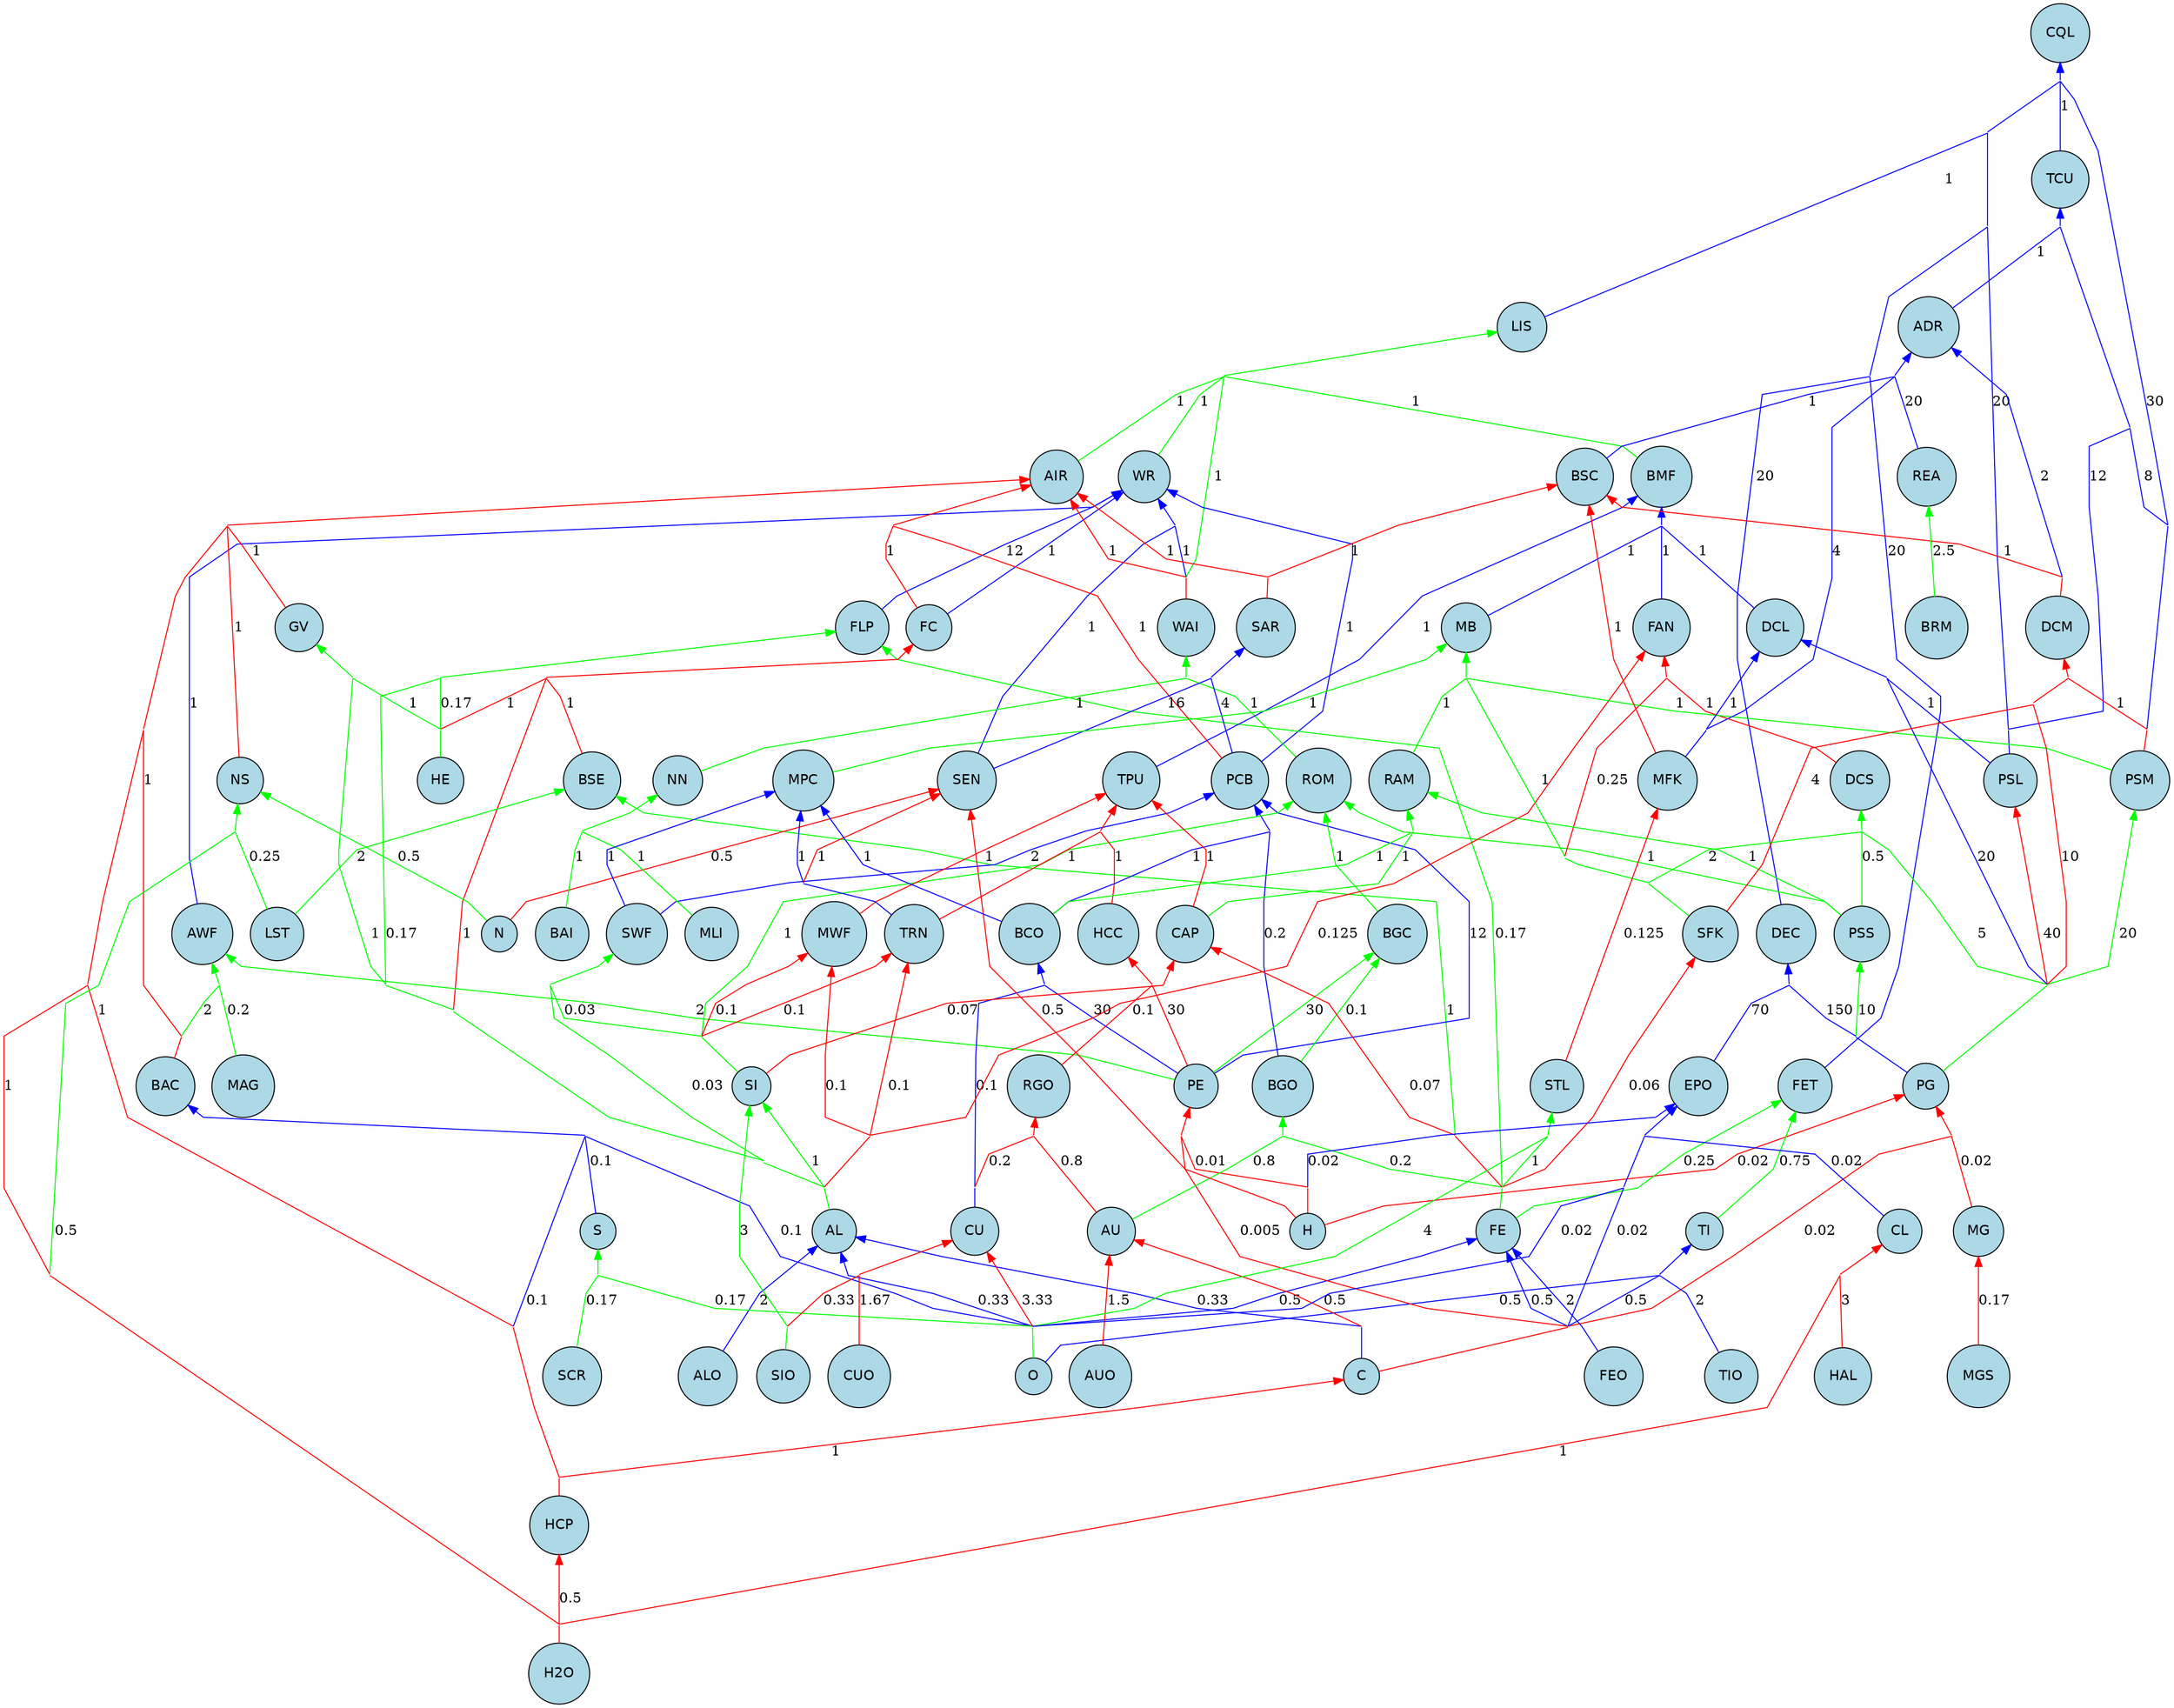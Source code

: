 graph ctree_graph {
bgcolor=white;
concentrate=True;
splines=polyline;
CQL [fillcolor=lightblue, fontname=helvetica, shape=circle, style=filled];
CQL -- PSL
  [color=blue, dir=back, label=20
, minlen=2];
PSL
 [fillcolor=lightblue, fontname=helvetica, shape=circle, style=filled];
PSL
 -- PG
  [color=red, dir=back, label=40
, minlen=2];
PG
 [fillcolor=lightblue, fontname=helvetica, shape=circle, style=filled];
PG
 -- H
  [color=red, dir=back, label="0.02\n", minlen=2];
H
 [fillcolor=lightblue, fontname=helvetica, shape=circle, style=filled];
PG
 -- C
  [color=red, dir=back, label="0.02\n", minlen=2];
C
 [fillcolor=lightblue, fontname=helvetica, shape=circle, style=filled];
C
 -- HCP
  [color=red, dir=back, label=1
, minlen=2];
HCP
 [fillcolor=lightblue, fontname=helvetica, shape=circle, style=filled];
HCP
 -- H2O
  [color=red, dir=back, label="0.5\n", minlen=2];
H2O
 [fillcolor=lightblue, fontname=helvetica, shape=circle, style=filled];
PG
 -- MG
  [color=red, dir=back, label="0.02\n", minlen=2];
MG
 [fillcolor=lightblue, fontname=helvetica, shape=circle, style=filled];
MG
 -- MGS
  [color=red, dir=back, label="0.17\n", minlen=2];
MGS
 [fillcolor=lightblue, fontname=helvetica, shape=circle, style=filled];
CQL -- PSM
  [color=blue, dir=back, label=30
, minlen=2];
PSM
 [fillcolor=lightblue, fontname=helvetica, shape=circle, style=filled];
PSM
 -- PG
  [color=green, dir=back, label=20
, minlen=2];
PG
 [fillcolor=lightblue, fontname=helvetica, shape=circle, style=filled];
H
 [fillcolor=lightblue, fontname=helvetica, shape=circle, style=filled];
C
 [fillcolor=lightblue, fontname=helvetica, shape=circle, style=filled];
HCP
 [fillcolor=lightblue, fontname=helvetica, shape=circle, style=filled];
H2O
 [fillcolor=lightblue, fontname=helvetica, shape=circle, style=filled];
MG
 [fillcolor=lightblue, fontname=helvetica, shape=circle, style=filled];
MGS
 [fillcolor=lightblue, fontname=helvetica, shape=circle, style=filled];
CQL -- FET
  [color=blue, dir=back, label=20
, minlen=2];
FET
 [fillcolor=lightblue, fontname=helvetica, shape=circle, style=filled];
FET
 -- FE
  [color=green, dir=back, label="0.25\n", minlen=2];
FE
 [fillcolor=lightblue, fontname=helvetica, shape=circle, style=filled];
FE
 -- FEO
  [color=blue, dir=back, label=2
, minlen=2];
FEO
 [fillcolor=lightblue, fontname=helvetica, shape=circle, style=filled];
FE
 -- C
  [color=blue, dir=back, label="0.5\n", minlen=2];
C
 [fillcolor=lightblue, fontname=helvetica, shape=circle, style=filled];
HCP
 [fillcolor=lightblue, fontname=helvetica, shape=circle, style=filled];
H2O
 [fillcolor=lightblue, fontname=helvetica, shape=circle, style=filled];
FE
 -- O
  [color=blue, dir=back, label="0.5\n", minlen=2];
O
 [fillcolor=lightblue, fontname=helvetica, shape=circle, style=filled];
FET
 -- TI
  [color=green, dir=back, label="0.75\n", minlen=2];
TI
 [fillcolor=lightblue, fontname=helvetica, shape=circle, style=filled];
TI
 -- TIO
  [color=blue, dir=back, label=2
, minlen=2];
TIO
 [fillcolor=lightblue, fontname=helvetica, shape=circle, style=filled];
TI
 -- C
  [color=blue, dir=back, label="0.5\n", minlen=2];
C
 [fillcolor=lightblue, fontname=helvetica, shape=circle, style=filled];
HCP
 [fillcolor=lightblue, fontname=helvetica, shape=circle, style=filled];
H2O
 [fillcolor=lightblue, fontname=helvetica, shape=circle, style=filled];
TI
 -- O
  [color=blue, dir=back, label="0.5\n", minlen=2];
O
 [fillcolor=lightblue, fontname=helvetica, shape=circle, style=filled];
CQL -- LIS
  [color=blue, dir=back, label=1
, minlen=2];
LIS
 [fillcolor=lightblue, fontname=helvetica, shape=circle, style=filled];
LIS
 -- WR
  [color=green, dir=back, label=1
, minlen=2];
WR
 [fillcolor=lightblue, fontname=helvetica, shape=circle, style=filled];
WR
 -- FLP
  [color=blue, dir=back, label=12
, minlen=2];
FLP
 [fillcolor=lightblue, fontname=helvetica, shape=circle, style=filled];
FLP
 -- FE
  [color=green, dir=back, label="0.17\n", minlen=2];
FE
 [fillcolor=lightblue, fontname=helvetica, shape=circle, style=filled];
FEO
 [fillcolor=lightblue, fontname=helvetica, shape=circle, style=filled];
C
 [fillcolor=lightblue, fontname=helvetica, shape=circle, style=filled];
HCP
 [fillcolor=lightblue, fontname=helvetica, shape=circle, style=filled];
H2O
 [fillcolor=lightblue, fontname=helvetica, shape=circle, style=filled];
O
 [fillcolor=lightblue, fontname=helvetica, shape=circle, style=filled];
FLP
 -- AL
  [color=green, dir=back, label="0.17\n", minlen=2];
AL
 [fillcolor=lightblue, fontname=helvetica, shape=circle, style=filled];
AL
 -- ALO
  [color=blue, dir=back, label=2
, minlen=2];
ALO
 [fillcolor=lightblue, fontname=helvetica, shape=circle, style=filled];
AL
 -- C
  [color=blue, dir=back, label="0.33\n", minlen=2];
C
 [fillcolor=lightblue, fontname=helvetica, shape=circle, style=filled];
HCP
 [fillcolor=lightblue, fontname=helvetica, shape=circle, style=filled];
H2O
 [fillcolor=lightblue, fontname=helvetica, shape=circle, style=filled];
AL
 -- O
  [color=blue, dir=back, label="0.33\n", minlen=2];
O
 [fillcolor=lightblue, fontname=helvetica, shape=circle, style=filled];
FLP
 -- HE
  [color=green, dir=back, label="0.17\n", minlen=2];
HE
 [fillcolor=lightblue, fontname=helvetica, shape=circle, style=filled];
WR
 -- FC
  [color=blue, dir=back, label=1
, minlen=2];
FC
 [fillcolor=lightblue, fontname=helvetica, shape=circle, style=filled];
FC
 -- AL
  [color=red, dir=back, label=1
, minlen=2];
AL
 [fillcolor=lightblue, fontname=helvetica, shape=circle, style=filled];
ALO
 [fillcolor=lightblue, fontname=helvetica, shape=circle, style=filled];
C
 [fillcolor=lightblue, fontname=helvetica, shape=circle, style=filled];
HCP
 [fillcolor=lightblue, fontname=helvetica, shape=circle, style=filled];
H2O
 [fillcolor=lightblue, fontname=helvetica, shape=circle, style=filled];
O
 [fillcolor=lightblue, fontname=helvetica, shape=circle, style=filled];
FC
 -- BSE
  [color=red, dir=back, label=1
, minlen=2];
BSE
 [fillcolor=lightblue, fontname=helvetica, shape=circle, style=filled];
BSE
 -- FE
  [color=green, dir=back, label=1
, minlen=2];
FE
 [fillcolor=lightblue, fontname=helvetica, shape=circle, style=filled];
FEO
 [fillcolor=lightblue, fontname=helvetica, shape=circle, style=filled];
C
 [fillcolor=lightblue, fontname=helvetica, shape=circle, style=filled];
HCP
 [fillcolor=lightblue, fontname=helvetica, shape=circle, style=filled];
H2O
 [fillcolor=lightblue, fontname=helvetica, shape=circle, style=filled];
O
 [fillcolor=lightblue, fontname=helvetica, shape=circle, style=filled];
BSE
 -- LST
  [color=green, dir=back, label=2
, minlen=2];
LST
 [fillcolor=lightblue, fontname=helvetica, shape=circle, style=filled];
FC
 -- HE
  [color=red, dir=back, label=1
, minlen=2];
HE
 [fillcolor=lightblue, fontname=helvetica, shape=circle, style=filled];
WR
 -- AWF
  [color=blue, dir=back, label=1
, minlen=2];
AWF
 [fillcolor=lightblue, fontname=helvetica, shape=circle, style=filled];
AWF
 -- MAG
  [color=green, dir=back, label="0.2\n", minlen=2];
MAG
 [fillcolor=lightblue, fontname=helvetica, shape=circle, style=filled];
AWF
 -- BAC
  [color=green, dir=back, label=2
, minlen=2];
BAC
 [fillcolor=lightblue, fontname=helvetica, shape=circle, style=filled];
BAC
 -- HCP
  [color=blue, dir=back, label="0.1\n", minlen=2];
HCP
 [fillcolor=lightblue, fontname=helvetica, shape=circle, style=filled];
H2O
 [fillcolor=lightblue, fontname=helvetica, shape=circle, style=filled];
BAC
 -- O
  [color=blue, dir=back, label="0.1\n", minlen=2];
O
 [fillcolor=lightblue, fontname=helvetica, shape=circle, style=filled];
BAC
 -- S
  [color=blue, dir=back, label="0.1\n", minlen=2];
S
 [fillcolor=lightblue, fontname=helvetica, shape=circle, style=filled];
S
 -- SCR
  [color=green, dir=back, label="0.17\n", minlen=2];
SCR
 [fillcolor=lightblue, fontname=helvetica, shape=circle, style=filled];
S
 -- O
  [color=green, dir=back, label="0.17\n", minlen=2];
O
 [fillcolor=lightblue, fontname=helvetica, shape=circle, style=filled];
AWF
 -- PE
  [color=green, dir=back, label=2
, minlen=2];
PE
 [fillcolor=lightblue, fontname=helvetica, shape=circle, style=filled];
PE
 -- C
  [color=red, dir=back, label="0.005\n", minlen=2];
C
 [fillcolor=lightblue, fontname=helvetica, shape=circle, style=filled];
HCP
 [fillcolor=lightblue, fontname=helvetica, shape=circle, style=filled];
H2O
 [fillcolor=lightblue, fontname=helvetica, shape=circle, style=filled];
PE
 -- H
  [color=red, dir=back, label="0.01\n", minlen=2];
H
 [fillcolor=lightblue, fontname=helvetica, shape=circle, style=filled];
WR
 -- PCB
  [color=blue, dir=back, label=1
, minlen=2];
PCB
 [fillcolor=lightblue, fontname=helvetica, shape=circle, style=filled];
PCB
 -- SWF
  [color=blue, dir=back, label=2
, minlen=2];
SWF
 [fillcolor=lightblue, fontname=helvetica, shape=circle, style=filled];
SWF
 -- SI
  [color=green, dir=back, label="0.03\n", minlen=2];
SI
 [fillcolor=lightblue, fontname=helvetica, shape=circle, style=filled];
SI
 -- SIO
  [color=green, dir=back, label=3
, minlen=2];
SIO
 [fillcolor=lightblue, fontname=helvetica, shape=circle, style=filled];
SI
 -- AL
  [color=green, dir=back, label=1
, minlen=2];
AL
 [fillcolor=lightblue, fontname=helvetica, shape=circle, style=filled];
ALO
 [fillcolor=lightblue, fontname=helvetica, shape=circle, style=filled];
C
 [fillcolor=lightblue, fontname=helvetica, shape=circle, style=filled];
HCP
 [fillcolor=lightblue, fontname=helvetica, shape=circle, style=filled];
H2O
 [fillcolor=lightblue, fontname=helvetica, shape=circle, style=filled];
O
 [fillcolor=lightblue, fontname=helvetica, shape=circle, style=filled];
SWF
 -- AL
  [color=green, dir=back, label="0.03\n", minlen=2];
AL
 [fillcolor=lightblue, fontname=helvetica, shape=circle, style=filled];
ALO
 [fillcolor=lightblue, fontname=helvetica, shape=circle, style=filled];
C
 [fillcolor=lightblue, fontname=helvetica, shape=circle, style=filled];
HCP
 [fillcolor=lightblue, fontname=helvetica, shape=circle, style=filled];
H2O
 [fillcolor=lightblue, fontname=helvetica, shape=circle, style=filled];
O
 [fillcolor=lightblue, fontname=helvetica, shape=circle, style=filled];
PCB
 -- BCO
  [color=blue, dir=back, label=1
, minlen=2];
BCO
 [fillcolor=lightblue, fontname=helvetica, shape=circle, style=filled];
BCO
 -- CU
  [color=blue, dir=back, label="0.1\n", minlen=2];
CU
 [fillcolor=lightblue, fontname=helvetica, shape=circle, style=filled];
CU
 -- CUO
  [color=red, dir=back, label="1.67\n", minlen=2];
CUO
 [fillcolor=lightblue, fontname=helvetica, shape=circle, style=filled];
CU
 -- O
  [color=red, dir=back, label="3.33\n", minlen=2];
O
 [fillcolor=lightblue, fontname=helvetica, shape=circle, style=filled];
CU
 -- SIO
  [color=red, dir=back, label="0.33\n", minlen=2];
SIO
 [fillcolor=lightblue, fontname=helvetica, shape=circle, style=filled];
BCO
 -- PE
  [color=blue, dir=back, label=30
, minlen=2];
PE
 [fillcolor=lightblue, fontname=helvetica, shape=circle, style=filled];
C
 [fillcolor=lightblue, fontname=helvetica, shape=circle, style=filled];
HCP
 [fillcolor=lightblue, fontname=helvetica, shape=circle, style=filled];
H2O
 [fillcolor=lightblue, fontname=helvetica, shape=circle, style=filled];
H
 [fillcolor=lightblue, fontname=helvetica, shape=circle, style=filled];
PCB
 -- PE
  [color=blue, dir=back, label=12
, minlen=2];
PE
 [fillcolor=lightblue, fontname=helvetica, shape=circle, style=filled];
C
 [fillcolor=lightblue, fontname=helvetica, shape=circle, style=filled];
HCP
 [fillcolor=lightblue, fontname=helvetica, shape=circle, style=filled];
H2O
 [fillcolor=lightblue, fontname=helvetica, shape=circle, style=filled];
H
 [fillcolor=lightblue, fontname=helvetica, shape=circle, style=filled];
PCB
 -- BGO
  [color=blue, dir=back, label="0.2\n", minlen=2];
BGO
 [fillcolor=lightblue, fontname=helvetica, shape=circle, style=filled];
BGO
 -- AU
  [color=green, dir=back, label="0.8\n", minlen=2];
AU
 [fillcolor=lightblue, fontname=helvetica, shape=circle, style=filled];
AU
 -- C
  [color=red, dir=back, label="0.5\n", minlen=2];
C
 [fillcolor=lightblue, fontname=helvetica, shape=circle, style=filled];
HCP
 [fillcolor=lightblue, fontname=helvetica, shape=circle, style=filled];
H2O
 [fillcolor=lightblue, fontname=helvetica, shape=circle, style=filled];
AU
 -- AUO
  [color=red, dir=back, label="1.5\n", minlen=2];
AUO
 [fillcolor=lightblue, fontname=helvetica, shape=circle, style=filled];
BGO
 -- FE
  [color=green, dir=back, label="0.2\n", minlen=2];
FE
 [fillcolor=lightblue, fontname=helvetica, shape=circle, style=filled];
FEO
 [fillcolor=lightblue, fontname=helvetica, shape=circle, style=filled];
C
 [fillcolor=lightblue, fontname=helvetica, shape=circle, style=filled];
HCP
 [fillcolor=lightblue, fontname=helvetica, shape=circle, style=filled];
H2O
 [fillcolor=lightblue, fontname=helvetica, shape=circle, style=filled];
O
 [fillcolor=lightblue, fontname=helvetica, shape=circle, style=filled];
WR
 -- SEN
  [color=blue, dir=back, label=1
, minlen=2];
SEN
 [fillcolor=lightblue, fontname=helvetica, shape=circle, style=filled];
SEN
 -- TRN
  [color=red, dir=back, label=1
, minlen=2];
TRN
 [fillcolor=lightblue, fontname=helvetica, shape=circle, style=filled];
TRN
 -- AL
  [color=red, dir=back, label="0.1\n", minlen=2];
AL
 [fillcolor=lightblue, fontname=helvetica, shape=circle, style=filled];
ALO
 [fillcolor=lightblue, fontname=helvetica, shape=circle, style=filled];
C
 [fillcolor=lightblue, fontname=helvetica, shape=circle, style=filled];
HCP
 [fillcolor=lightblue, fontname=helvetica, shape=circle, style=filled];
H2O
 [fillcolor=lightblue, fontname=helvetica, shape=circle, style=filled];
O
 [fillcolor=lightblue, fontname=helvetica, shape=circle, style=filled];
TRN
 -- SI
  [color=red, dir=back, label="0.1\n", minlen=2];
SI
 [fillcolor=lightblue, fontname=helvetica, shape=circle, style=filled];
SIO
 [fillcolor=lightblue, fontname=helvetica, shape=circle, style=filled];
AL
 [fillcolor=lightblue, fontname=helvetica, shape=circle, style=filled];
ALO
 [fillcolor=lightblue, fontname=helvetica, shape=circle, style=filled];
C
 [fillcolor=lightblue, fontname=helvetica, shape=circle, style=filled];
HCP
 [fillcolor=lightblue, fontname=helvetica, shape=circle, style=filled];
H2O
 [fillcolor=lightblue, fontname=helvetica, shape=circle, style=filled];
O
 [fillcolor=lightblue, fontname=helvetica, shape=circle, style=filled];
SEN
 -- H
  [color=red, dir=back, label="0.5\n", minlen=2];
H
 [fillcolor=lightblue, fontname=helvetica, shape=circle, style=filled];
SEN
 -- N
  [color=red, dir=back, label="0.5\n", minlen=2];
N
 [fillcolor=lightblue, fontname=helvetica, shape=circle, style=filled];
WR
 -- WAI
  [color=blue, dir=back, label=1
, minlen=2];
WAI
 [fillcolor=lightblue, fontname=helvetica, shape=circle, style=filled];
WAI
 -- NN
  [color=green, dir=back, label=1
, minlen=2];
NN
 [fillcolor=lightblue, fontname=helvetica, shape=circle, style=filled];
NN
 -- BAI
  [color=green, dir=back, label=1
, minlen=2];
BAI
 [fillcolor=lightblue, fontname=helvetica, shape=circle, style=filled];
NN
 -- MLI
  [color=green, dir=back, label=1
, minlen=2];
MLI
 [fillcolor=lightblue, fontname=helvetica, shape=circle, style=filled];
WAI
 -- ROM
  [color=green, dir=back, label=1
, minlen=2];
ROM
 [fillcolor=lightblue, fontname=helvetica, shape=circle, style=filled];
ROM
 -- PSS
  [color=green, dir=back, label=1
, minlen=2];
PSS
 [fillcolor=lightblue, fontname=helvetica, shape=circle, style=filled];
PSS
 -- PG
  [color=green, dir=back, label=10
, minlen=2];
PG
 [fillcolor=lightblue, fontname=helvetica, shape=circle, style=filled];
H
 [fillcolor=lightblue, fontname=helvetica, shape=circle, style=filled];
C
 [fillcolor=lightblue, fontname=helvetica, shape=circle, style=filled];
HCP
 [fillcolor=lightblue, fontname=helvetica, shape=circle, style=filled];
H2O
 [fillcolor=lightblue, fontname=helvetica, shape=circle, style=filled];
MG
 [fillcolor=lightblue, fontname=helvetica, shape=circle, style=filled];
MGS
 [fillcolor=lightblue, fontname=helvetica, shape=circle, style=filled];
ROM
 -- BGC
  [color=green, dir=back, label=1
, minlen=2];
BGC
 [fillcolor=lightblue, fontname=helvetica, shape=circle, style=filled];
BGC
 -- BGO
  [color=green, dir=back, label="0.1\n", minlen=2];
BGO
 [fillcolor=lightblue, fontname=helvetica, shape=circle, style=filled];
AU
 [fillcolor=lightblue, fontname=helvetica, shape=circle, style=filled];
C
 [fillcolor=lightblue, fontname=helvetica, shape=circle, style=filled];
HCP
 [fillcolor=lightblue, fontname=helvetica, shape=circle, style=filled];
H2O
 [fillcolor=lightblue, fontname=helvetica, shape=circle, style=filled];
AUO
 [fillcolor=lightblue, fontname=helvetica, shape=circle, style=filled];
FE
 [fillcolor=lightblue, fontname=helvetica, shape=circle, style=filled];
FEO
 [fillcolor=lightblue, fontname=helvetica, shape=circle, style=filled];
C
 [fillcolor=lightblue, fontname=helvetica, shape=circle, style=filled];
HCP
 [fillcolor=lightblue, fontname=helvetica, shape=circle, style=filled];
H2O
 [fillcolor=lightblue, fontname=helvetica, shape=circle, style=filled];
O
 [fillcolor=lightblue, fontname=helvetica, shape=circle, style=filled];
BGC
 -- PE
  [color=green, dir=back, label=30
, minlen=2];
PE
 [fillcolor=lightblue, fontname=helvetica, shape=circle, style=filled];
C
 [fillcolor=lightblue, fontname=helvetica, shape=circle, style=filled];
HCP
 [fillcolor=lightblue, fontname=helvetica, shape=circle, style=filled];
H2O
 [fillcolor=lightblue, fontname=helvetica, shape=circle, style=filled];
H
 [fillcolor=lightblue, fontname=helvetica, shape=circle, style=filled];
ROM
 -- SI
  [color=green, dir=back, label=1
, minlen=2];
SI
 [fillcolor=lightblue, fontname=helvetica, shape=circle, style=filled];
SIO
 [fillcolor=lightblue, fontname=helvetica, shape=circle, style=filled];
AL
 [fillcolor=lightblue, fontname=helvetica, shape=circle, style=filled];
ALO
 [fillcolor=lightblue, fontname=helvetica, shape=circle, style=filled];
C
 [fillcolor=lightblue, fontname=helvetica, shape=circle, style=filled];
HCP
 [fillcolor=lightblue, fontname=helvetica, shape=circle, style=filled];
H2O
 [fillcolor=lightblue, fontname=helvetica, shape=circle, style=filled];
O
 [fillcolor=lightblue, fontname=helvetica, shape=circle, style=filled];
LIS
 -- AIR
  [color=green, dir=back, label=1
, minlen=2];
AIR
 [fillcolor=lightblue, fontname=helvetica, shape=circle, style=filled];
AIR
 -- HCP
  [color=red, dir=back, label=1
, minlen=2];
HCP
 [fillcolor=lightblue, fontname=helvetica, shape=circle, style=filled];
H2O
 [fillcolor=lightblue, fontname=helvetica, shape=circle, style=filled];
AIR
 -- NS
  [color=red, dir=back, label=1
, minlen=2];
NS
 [fillcolor=lightblue, fontname=helvetica, shape=circle, style=filled];
NS
 -- H2O
  [color=green, dir=back, label="0.5\n", minlen=2];
H2O
 [fillcolor=lightblue, fontname=helvetica, shape=circle, style=filled];
NS
 -- N
  [color=green, dir=back, label="0.5\n", minlen=2];
N
 [fillcolor=lightblue, fontname=helvetica, shape=circle, style=filled];
NS
 -- LST
  [color=green, dir=back, label="0.25\n", minlen=2];
LST
 [fillcolor=lightblue, fontname=helvetica, shape=circle, style=filled];
AIR
 -- H2O
  [color=red, dir=back, label=1
, minlen=2];
H2O
 [fillcolor=lightblue, fontname=helvetica, shape=circle, style=filled];
AIR
 -- WAI
  [color=red, dir=back, label=1
, minlen=2];
WAI
 [fillcolor=lightblue, fontname=helvetica, shape=circle, style=filled];
NN
 [fillcolor=lightblue, fontname=helvetica, shape=circle, style=filled];
BAI
 [fillcolor=lightblue, fontname=helvetica, shape=circle, style=filled];
MLI
 [fillcolor=lightblue, fontname=helvetica, shape=circle, style=filled];
ROM
 [fillcolor=lightblue, fontname=helvetica, shape=circle, style=filled];
PSS
 [fillcolor=lightblue, fontname=helvetica, shape=circle, style=filled];
PG
 [fillcolor=lightblue, fontname=helvetica, shape=circle, style=filled];
H
 [fillcolor=lightblue, fontname=helvetica, shape=circle, style=filled];
C
 [fillcolor=lightblue, fontname=helvetica, shape=circle, style=filled];
HCP
 [fillcolor=lightblue, fontname=helvetica, shape=circle, style=filled];
H2O
 [fillcolor=lightblue, fontname=helvetica, shape=circle, style=filled];
MG
 [fillcolor=lightblue, fontname=helvetica, shape=circle, style=filled];
MGS
 [fillcolor=lightblue, fontname=helvetica, shape=circle, style=filled];
BGC
 [fillcolor=lightblue, fontname=helvetica, shape=circle, style=filled];
BGO
 [fillcolor=lightblue, fontname=helvetica, shape=circle, style=filled];
AU
 [fillcolor=lightblue, fontname=helvetica, shape=circle, style=filled];
C
 [fillcolor=lightblue, fontname=helvetica, shape=circle, style=filled];
HCP
 [fillcolor=lightblue, fontname=helvetica, shape=circle, style=filled];
H2O
 [fillcolor=lightblue, fontname=helvetica, shape=circle, style=filled];
AUO
 [fillcolor=lightblue, fontname=helvetica, shape=circle, style=filled];
FE
 [fillcolor=lightblue, fontname=helvetica, shape=circle, style=filled];
FEO
 [fillcolor=lightblue, fontname=helvetica, shape=circle, style=filled];
C
 [fillcolor=lightblue, fontname=helvetica, shape=circle, style=filled];
HCP
 [fillcolor=lightblue, fontname=helvetica, shape=circle, style=filled];
H2O
 [fillcolor=lightblue, fontname=helvetica, shape=circle, style=filled];
O
 [fillcolor=lightblue, fontname=helvetica, shape=circle, style=filled];
PE
 [fillcolor=lightblue, fontname=helvetica, shape=circle, style=filled];
C
 [fillcolor=lightblue, fontname=helvetica, shape=circle, style=filled];
HCP
 [fillcolor=lightblue, fontname=helvetica, shape=circle, style=filled];
H2O
 [fillcolor=lightblue, fontname=helvetica, shape=circle, style=filled];
H
 [fillcolor=lightblue, fontname=helvetica, shape=circle, style=filled];
SI
 [fillcolor=lightblue, fontname=helvetica, shape=circle, style=filled];
SIO
 [fillcolor=lightblue, fontname=helvetica, shape=circle, style=filled];
AL
 [fillcolor=lightblue, fontname=helvetica, shape=circle, style=filled];
ALO
 [fillcolor=lightblue, fontname=helvetica, shape=circle, style=filled];
C
 [fillcolor=lightblue, fontname=helvetica, shape=circle, style=filled];
HCP
 [fillcolor=lightblue, fontname=helvetica, shape=circle, style=filled];
H2O
 [fillcolor=lightblue, fontname=helvetica, shape=circle, style=filled];
O
 [fillcolor=lightblue, fontname=helvetica, shape=circle, style=filled];
AIR
 -- PCB
  [color=red, dir=back, label=1
, minlen=2];
PCB
 [fillcolor=lightblue, fontname=helvetica, shape=circle, style=filled];
SWF
 [fillcolor=lightblue, fontname=helvetica, shape=circle, style=filled];
SI
 [fillcolor=lightblue, fontname=helvetica, shape=circle, style=filled];
SIO
 [fillcolor=lightblue, fontname=helvetica, shape=circle, style=filled];
AL
 [fillcolor=lightblue, fontname=helvetica, shape=circle, style=filled];
ALO
 [fillcolor=lightblue, fontname=helvetica, shape=circle, style=filled];
C
 [fillcolor=lightblue, fontname=helvetica, shape=circle, style=filled];
HCP
 [fillcolor=lightblue, fontname=helvetica, shape=circle, style=filled];
H2O
 [fillcolor=lightblue, fontname=helvetica, shape=circle, style=filled];
O
 [fillcolor=lightblue, fontname=helvetica, shape=circle, style=filled];
AL
 [fillcolor=lightblue, fontname=helvetica, shape=circle, style=filled];
ALO
 [fillcolor=lightblue, fontname=helvetica, shape=circle, style=filled];
C
 [fillcolor=lightblue, fontname=helvetica, shape=circle, style=filled];
HCP
 [fillcolor=lightblue, fontname=helvetica, shape=circle, style=filled];
H2O
 [fillcolor=lightblue, fontname=helvetica, shape=circle, style=filled];
O
 [fillcolor=lightblue, fontname=helvetica, shape=circle, style=filled];
BCO
 [fillcolor=lightblue, fontname=helvetica, shape=circle, style=filled];
CU
 [fillcolor=lightblue, fontname=helvetica, shape=circle, style=filled];
CUO
 [fillcolor=lightblue, fontname=helvetica, shape=circle, style=filled];
O
 [fillcolor=lightblue, fontname=helvetica, shape=circle, style=filled];
SIO
 [fillcolor=lightblue, fontname=helvetica, shape=circle, style=filled];
PE
 [fillcolor=lightblue, fontname=helvetica, shape=circle, style=filled];
C
 [fillcolor=lightblue, fontname=helvetica, shape=circle, style=filled];
HCP
 [fillcolor=lightblue, fontname=helvetica, shape=circle, style=filled];
H2O
 [fillcolor=lightblue, fontname=helvetica, shape=circle, style=filled];
H
 [fillcolor=lightblue, fontname=helvetica, shape=circle, style=filled];
PE
 [fillcolor=lightblue, fontname=helvetica, shape=circle, style=filled];
C
 [fillcolor=lightblue, fontname=helvetica, shape=circle, style=filled];
HCP
 [fillcolor=lightblue, fontname=helvetica, shape=circle, style=filled];
H2O
 [fillcolor=lightblue, fontname=helvetica, shape=circle, style=filled];
H
 [fillcolor=lightblue, fontname=helvetica, shape=circle, style=filled];
BGO
 [fillcolor=lightblue, fontname=helvetica, shape=circle, style=filled];
AU
 [fillcolor=lightblue, fontname=helvetica, shape=circle, style=filled];
C
 [fillcolor=lightblue, fontname=helvetica, shape=circle, style=filled];
HCP
 [fillcolor=lightblue, fontname=helvetica, shape=circle, style=filled];
H2O
 [fillcolor=lightblue, fontname=helvetica, shape=circle, style=filled];
AUO
 [fillcolor=lightblue, fontname=helvetica, shape=circle, style=filled];
FE
 [fillcolor=lightblue, fontname=helvetica, shape=circle, style=filled];
FEO
 [fillcolor=lightblue, fontname=helvetica, shape=circle, style=filled];
C
 [fillcolor=lightblue, fontname=helvetica, shape=circle, style=filled];
HCP
 [fillcolor=lightblue, fontname=helvetica, shape=circle, style=filled];
H2O
 [fillcolor=lightblue, fontname=helvetica, shape=circle, style=filled];
O
 [fillcolor=lightblue, fontname=helvetica, shape=circle, style=filled];
AIR
 -- SAR
  [color=red, dir=back, label=1
, minlen=2];
SAR
 [fillcolor=lightblue, fontname=helvetica, shape=circle, style=filled];
SAR
 -- SEN
  [color=blue, dir=back, label=16
, minlen=2];
SEN
 [fillcolor=lightblue, fontname=helvetica, shape=circle, style=filled];
TRN
 [fillcolor=lightblue, fontname=helvetica, shape=circle, style=filled];
AL
 [fillcolor=lightblue, fontname=helvetica, shape=circle, style=filled];
ALO
 [fillcolor=lightblue, fontname=helvetica, shape=circle, style=filled];
C
 [fillcolor=lightblue, fontname=helvetica, shape=circle, style=filled];
HCP
 [fillcolor=lightblue, fontname=helvetica, shape=circle, style=filled];
H2O
 [fillcolor=lightblue, fontname=helvetica, shape=circle, style=filled];
O
 [fillcolor=lightblue, fontname=helvetica, shape=circle, style=filled];
SI
 [fillcolor=lightblue, fontname=helvetica, shape=circle, style=filled];
SIO
 [fillcolor=lightblue, fontname=helvetica, shape=circle, style=filled];
AL
 [fillcolor=lightblue, fontname=helvetica, shape=circle, style=filled];
ALO
 [fillcolor=lightblue, fontname=helvetica, shape=circle, style=filled];
C
 [fillcolor=lightblue, fontname=helvetica, shape=circle, style=filled];
HCP
 [fillcolor=lightblue, fontname=helvetica, shape=circle, style=filled];
H2O
 [fillcolor=lightblue, fontname=helvetica, shape=circle, style=filled];
O
 [fillcolor=lightblue, fontname=helvetica, shape=circle, style=filled];
H
 [fillcolor=lightblue, fontname=helvetica, shape=circle, style=filled];
N
 [fillcolor=lightblue, fontname=helvetica, shape=circle, style=filled];
SAR
 -- PCB
  [color=blue, dir=back, label=4
, minlen=2];
PCB
 [fillcolor=lightblue, fontname=helvetica, shape=circle, style=filled];
SWF
 [fillcolor=lightblue, fontname=helvetica, shape=circle, style=filled];
SI
 [fillcolor=lightblue, fontname=helvetica, shape=circle, style=filled];
SIO
 [fillcolor=lightblue, fontname=helvetica, shape=circle, style=filled];
AL
 [fillcolor=lightblue, fontname=helvetica, shape=circle, style=filled];
ALO
 [fillcolor=lightblue, fontname=helvetica, shape=circle, style=filled];
C
 [fillcolor=lightblue, fontname=helvetica, shape=circle, style=filled];
HCP
 [fillcolor=lightblue, fontname=helvetica, shape=circle, style=filled];
H2O
 [fillcolor=lightblue, fontname=helvetica, shape=circle, style=filled];
O
 [fillcolor=lightblue, fontname=helvetica, shape=circle, style=filled];
AL
 [fillcolor=lightblue, fontname=helvetica, shape=circle, style=filled];
ALO
 [fillcolor=lightblue, fontname=helvetica, shape=circle, style=filled];
C
 [fillcolor=lightblue, fontname=helvetica, shape=circle, style=filled];
HCP
 [fillcolor=lightblue, fontname=helvetica, shape=circle, style=filled];
H2O
 [fillcolor=lightblue, fontname=helvetica, shape=circle, style=filled];
O
 [fillcolor=lightblue, fontname=helvetica, shape=circle, style=filled];
BCO
 [fillcolor=lightblue, fontname=helvetica, shape=circle, style=filled];
CU
 [fillcolor=lightblue, fontname=helvetica, shape=circle, style=filled];
CUO
 [fillcolor=lightblue, fontname=helvetica, shape=circle, style=filled];
O
 [fillcolor=lightblue, fontname=helvetica, shape=circle, style=filled];
SIO
 [fillcolor=lightblue, fontname=helvetica, shape=circle, style=filled];
PE
 [fillcolor=lightblue, fontname=helvetica, shape=circle, style=filled];
C
 [fillcolor=lightblue, fontname=helvetica, shape=circle, style=filled];
HCP
 [fillcolor=lightblue, fontname=helvetica, shape=circle, style=filled];
H2O
 [fillcolor=lightblue, fontname=helvetica, shape=circle, style=filled];
H
 [fillcolor=lightblue, fontname=helvetica, shape=circle, style=filled];
PE
 [fillcolor=lightblue, fontname=helvetica, shape=circle, style=filled];
C
 [fillcolor=lightblue, fontname=helvetica, shape=circle, style=filled];
HCP
 [fillcolor=lightblue, fontname=helvetica, shape=circle, style=filled];
H2O
 [fillcolor=lightblue, fontname=helvetica, shape=circle, style=filled];
H
 [fillcolor=lightblue, fontname=helvetica, shape=circle, style=filled];
BGO
 [fillcolor=lightblue, fontname=helvetica, shape=circle, style=filled];
AU
 [fillcolor=lightblue, fontname=helvetica, shape=circle, style=filled];
C
 [fillcolor=lightblue, fontname=helvetica, shape=circle, style=filled];
HCP
 [fillcolor=lightblue, fontname=helvetica, shape=circle, style=filled];
H2O
 [fillcolor=lightblue, fontname=helvetica, shape=circle, style=filled];
AUO
 [fillcolor=lightblue, fontname=helvetica, shape=circle, style=filled];
FE
 [fillcolor=lightblue, fontname=helvetica, shape=circle, style=filled];
FEO
 [fillcolor=lightblue, fontname=helvetica, shape=circle, style=filled];
C
 [fillcolor=lightblue, fontname=helvetica, shape=circle, style=filled];
HCP
 [fillcolor=lightblue, fontname=helvetica, shape=circle, style=filled];
H2O
 [fillcolor=lightblue, fontname=helvetica, shape=circle, style=filled];
O
 [fillcolor=lightblue, fontname=helvetica, shape=circle, style=filled];
AIR
 -- GV
  [color=red, dir=back, label=1
, minlen=2];
GV
 [fillcolor=lightblue, fontname=helvetica, shape=circle, style=filled];
GV
 -- AL
  [color=green, dir=back, label=1
, minlen=2];
AL
 [fillcolor=lightblue, fontname=helvetica, shape=circle, style=filled];
ALO
 [fillcolor=lightblue, fontname=helvetica, shape=circle, style=filled];
C
 [fillcolor=lightblue, fontname=helvetica, shape=circle, style=filled];
HCP
 [fillcolor=lightblue, fontname=helvetica, shape=circle, style=filled];
H2O
 [fillcolor=lightblue, fontname=helvetica, shape=circle, style=filled];
O
 [fillcolor=lightblue, fontname=helvetica, shape=circle, style=filled];
GV
 -- HE
  [color=green, dir=back, label=1
, minlen=2];
HE
 [fillcolor=lightblue, fontname=helvetica, shape=circle, style=filled];
AIR
 -- FC
  [color=red, dir=back, label=1
, minlen=2];
FC
 [fillcolor=lightblue, fontname=helvetica, shape=circle, style=filled];
AL
 [fillcolor=lightblue, fontname=helvetica, shape=circle, style=filled];
ALO
 [fillcolor=lightblue, fontname=helvetica, shape=circle, style=filled];
C
 [fillcolor=lightblue, fontname=helvetica, shape=circle, style=filled];
HCP
 [fillcolor=lightblue, fontname=helvetica, shape=circle, style=filled];
H2O
 [fillcolor=lightblue, fontname=helvetica, shape=circle, style=filled];
O
 [fillcolor=lightblue, fontname=helvetica, shape=circle, style=filled];
BSE
 [fillcolor=lightblue, fontname=helvetica, shape=circle, style=filled];
FE
 [fillcolor=lightblue, fontname=helvetica, shape=circle, style=filled];
FEO
 [fillcolor=lightblue, fontname=helvetica, shape=circle, style=filled];
C
 [fillcolor=lightblue, fontname=helvetica, shape=circle, style=filled];
HCP
 [fillcolor=lightblue, fontname=helvetica, shape=circle, style=filled];
H2O
 [fillcolor=lightblue, fontname=helvetica, shape=circle, style=filled];
O
 [fillcolor=lightblue, fontname=helvetica, shape=circle, style=filled];
LST
 [fillcolor=lightblue, fontname=helvetica, shape=circle, style=filled];
HE
 [fillcolor=lightblue, fontname=helvetica, shape=circle, style=filled];
AIR
 -- BAC
  [color=red, dir=back, label=1
, minlen=2];
BAC
 [fillcolor=lightblue, fontname=helvetica, shape=circle, style=filled];
HCP
 [fillcolor=lightblue, fontname=helvetica, shape=circle, style=filled];
H2O
 [fillcolor=lightblue, fontname=helvetica, shape=circle, style=filled];
O
 [fillcolor=lightblue, fontname=helvetica, shape=circle, style=filled];
S
 [fillcolor=lightblue, fontname=helvetica, shape=circle, style=filled];
SCR
 [fillcolor=lightblue, fontname=helvetica, shape=circle, style=filled];
O
 [fillcolor=lightblue, fontname=helvetica, shape=circle, style=filled];
LIS
 -- BMF
  [color=green, dir=back, label=1
, minlen=2];
BMF
 [fillcolor=lightblue, fontname=helvetica, shape=circle, style=filled];
BMF
 -- TPU
  [color=blue, dir=back, label=1
, minlen=2];
TPU
 [fillcolor=lightblue, fontname=helvetica, shape=circle, style=filled];
TPU
 -- MWF
  [color=red, dir=back, label=1
, minlen=2];
MWF
 [fillcolor=lightblue, fontname=helvetica, shape=circle, style=filled];
MWF
 -- SI
  [color=red, dir=back, label="0.1\n", minlen=2];
SI
 [fillcolor=lightblue, fontname=helvetica, shape=circle, style=filled];
SIO
 [fillcolor=lightblue, fontname=helvetica, shape=circle, style=filled];
AL
 [fillcolor=lightblue, fontname=helvetica, shape=circle, style=filled];
ALO
 [fillcolor=lightblue, fontname=helvetica, shape=circle, style=filled];
C
 [fillcolor=lightblue, fontname=helvetica, shape=circle, style=filled];
HCP
 [fillcolor=lightblue, fontname=helvetica, shape=circle, style=filled];
H2O
 [fillcolor=lightblue, fontname=helvetica, shape=circle, style=filled];
O
 [fillcolor=lightblue, fontname=helvetica, shape=circle, style=filled];
MWF
 -- AL
  [color=red, dir=back, label="0.1\n", minlen=2];
AL
 [fillcolor=lightblue, fontname=helvetica, shape=circle, style=filled];
ALO
 [fillcolor=lightblue, fontname=helvetica, shape=circle, style=filled];
C
 [fillcolor=lightblue, fontname=helvetica, shape=circle, style=filled];
HCP
 [fillcolor=lightblue, fontname=helvetica, shape=circle, style=filled];
H2O
 [fillcolor=lightblue, fontname=helvetica, shape=circle, style=filled];
O
 [fillcolor=lightblue, fontname=helvetica, shape=circle, style=filled];
TPU
 -- TRN
  [color=red, dir=back, label=1
, minlen=2];
TRN
 [fillcolor=lightblue, fontname=helvetica, shape=circle, style=filled];
AL
 [fillcolor=lightblue, fontname=helvetica, shape=circle, style=filled];
ALO
 [fillcolor=lightblue, fontname=helvetica, shape=circle, style=filled];
C
 [fillcolor=lightblue, fontname=helvetica, shape=circle, style=filled];
HCP
 [fillcolor=lightblue, fontname=helvetica, shape=circle, style=filled];
H2O
 [fillcolor=lightblue, fontname=helvetica, shape=circle, style=filled];
O
 [fillcolor=lightblue, fontname=helvetica, shape=circle, style=filled];
SI
 [fillcolor=lightblue, fontname=helvetica, shape=circle, style=filled];
SIO
 [fillcolor=lightblue, fontname=helvetica, shape=circle, style=filled];
AL
 [fillcolor=lightblue, fontname=helvetica, shape=circle, style=filled];
ALO
 [fillcolor=lightblue, fontname=helvetica, shape=circle, style=filled];
C
 [fillcolor=lightblue, fontname=helvetica, shape=circle, style=filled];
HCP
 [fillcolor=lightblue, fontname=helvetica, shape=circle, style=filled];
H2O
 [fillcolor=lightblue, fontname=helvetica, shape=circle, style=filled];
O
 [fillcolor=lightblue, fontname=helvetica, shape=circle, style=filled];
TPU
 -- CAP
  [color=red, dir=back, label=1
, minlen=2];
CAP
 [fillcolor=lightblue, fontname=helvetica, shape=circle, style=filled];
CAP
 -- SI
  [color=red, dir=back, label="0.07\n", minlen=2];
SI
 [fillcolor=lightblue, fontname=helvetica, shape=circle, style=filled];
SIO
 [fillcolor=lightblue, fontname=helvetica, shape=circle, style=filled];
AL
 [fillcolor=lightblue, fontname=helvetica, shape=circle, style=filled];
ALO
 [fillcolor=lightblue, fontname=helvetica, shape=circle, style=filled];
C
 [fillcolor=lightblue, fontname=helvetica, shape=circle, style=filled];
HCP
 [fillcolor=lightblue, fontname=helvetica, shape=circle, style=filled];
H2O
 [fillcolor=lightblue, fontname=helvetica, shape=circle, style=filled];
O
 [fillcolor=lightblue, fontname=helvetica, shape=circle, style=filled];
CAP
 -- FE
  [color=red, dir=back, label="0.07\n", minlen=2];
FE
 [fillcolor=lightblue, fontname=helvetica, shape=circle, style=filled];
FEO
 [fillcolor=lightblue, fontname=helvetica, shape=circle, style=filled];
C
 [fillcolor=lightblue, fontname=helvetica, shape=circle, style=filled];
HCP
 [fillcolor=lightblue, fontname=helvetica, shape=circle, style=filled];
H2O
 [fillcolor=lightblue, fontname=helvetica, shape=circle, style=filled];
O
 [fillcolor=lightblue, fontname=helvetica, shape=circle, style=filled];
TPU
 -- HCC
  [color=red, dir=back, label=1
, minlen=2];
HCC
 [fillcolor=lightblue, fontname=helvetica, shape=circle, style=filled];
HCC
 -- RGO
  [color=red, dir=back, label="0.1\n", minlen=2];
RGO
 [fillcolor=lightblue, fontname=helvetica, shape=circle, style=filled];
RGO
 -- AU
  [color=red, dir=back, label="0.8\n", minlen=2];
AU
 [fillcolor=lightblue, fontname=helvetica, shape=circle, style=filled];
C
 [fillcolor=lightblue, fontname=helvetica, shape=circle, style=filled];
HCP
 [fillcolor=lightblue, fontname=helvetica, shape=circle, style=filled];
H2O
 [fillcolor=lightblue, fontname=helvetica, shape=circle, style=filled];
AUO
 [fillcolor=lightblue, fontname=helvetica, shape=circle, style=filled];
RGO
 -- CU
  [color=red, dir=back, label="0.2\n", minlen=2];
CU
 [fillcolor=lightblue, fontname=helvetica, shape=circle, style=filled];
CUO
 [fillcolor=lightblue, fontname=helvetica, shape=circle, style=filled];
O
 [fillcolor=lightblue, fontname=helvetica, shape=circle, style=filled];
SIO
 [fillcolor=lightblue, fontname=helvetica, shape=circle, style=filled];
HCC
 -- PE
  [color=red, dir=back, label=30
, minlen=2];
PE
 [fillcolor=lightblue, fontname=helvetica, shape=circle, style=filled];
C
 [fillcolor=lightblue, fontname=helvetica, shape=circle, style=filled];
HCP
 [fillcolor=lightblue, fontname=helvetica, shape=circle, style=filled];
H2O
 [fillcolor=lightblue, fontname=helvetica, shape=circle, style=filled];
H
 [fillcolor=lightblue, fontname=helvetica, shape=circle, style=filled];
BMF
 -- FAN
  [color=blue, dir=back, label=1
, minlen=2];
FAN
 [fillcolor=lightblue, fontname=helvetica, shape=circle, style=filled];
FAN
 -- AL
  [color=red, dir=back, label="0.125\n", minlen=2];
AL
 [fillcolor=lightblue, fontname=helvetica, shape=circle, style=filled];
ALO
 [fillcolor=lightblue, fontname=helvetica, shape=circle, style=filled];
C
 [fillcolor=lightblue, fontname=helvetica, shape=circle, style=filled];
HCP
 [fillcolor=lightblue, fontname=helvetica, shape=circle, style=filled];
H2O
 [fillcolor=lightblue, fontname=helvetica, shape=circle, style=filled];
O
 [fillcolor=lightblue, fontname=helvetica, shape=circle, style=filled];
FAN
 -- DCS
  [color=red, dir=back, label=1
, minlen=2];
DCS
 [fillcolor=lightblue, fontname=helvetica, shape=circle, style=filled];
DCS
 -- SFK
  [color=green, dir=back, label=2
, minlen=2];
SFK
 [fillcolor=lightblue, fontname=helvetica, shape=circle, style=filled];
SFK
 -- FE
  [color=red, dir=back, label="0.06\n", minlen=2];
FE
 [fillcolor=lightblue, fontname=helvetica, shape=circle, style=filled];
FEO
 [fillcolor=lightblue, fontname=helvetica, shape=circle, style=filled];
C
 [fillcolor=lightblue, fontname=helvetica, shape=circle, style=filled];
HCP
 [fillcolor=lightblue, fontname=helvetica, shape=circle, style=filled];
H2O
 [fillcolor=lightblue, fontname=helvetica, shape=circle, style=filled];
O
 [fillcolor=lightblue, fontname=helvetica, shape=circle, style=filled];
DCS
 -- PG
  [color=green, dir=back, label=5
, minlen=2];
PG
 [fillcolor=lightblue, fontname=helvetica, shape=circle, style=filled];
H
 [fillcolor=lightblue, fontname=helvetica, shape=circle, style=filled];
C
 [fillcolor=lightblue, fontname=helvetica, shape=circle, style=filled];
HCP
 [fillcolor=lightblue, fontname=helvetica, shape=circle, style=filled];
H2O
 [fillcolor=lightblue, fontname=helvetica, shape=circle, style=filled];
MG
 [fillcolor=lightblue, fontname=helvetica, shape=circle, style=filled];
MGS
 [fillcolor=lightblue, fontname=helvetica, shape=circle, style=filled];
DCS
 -- PSS
  [color=green, dir=back, label="0.5\n", minlen=2];
PSS
 [fillcolor=lightblue, fontname=helvetica, shape=circle, style=filled];
PG
 [fillcolor=lightblue, fontname=helvetica, shape=circle, style=filled];
H
 [fillcolor=lightblue, fontname=helvetica, shape=circle, style=filled];
C
 [fillcolor=lightblue, fontname=helvetica, shape=circle, style=filled];
HCP
 [fillcolor=lightblue, fontname=helvetica, shape=circle, style=filled];
H2O
 [fillcolor=lightblue, fontname=helvetica, shape=circle, style=filled];
MG
 [fillcolor=lightblue, fontname=helvetica, shape=circle, style=filled];
MGS
 [fillcolor=lightblue, fontname=helvetica, shape=circle, style=filled];
FAN
 -- SFK
  [color=red, dir=back, label="0.25\n", minlen=2];
SFK
 [fillcolor=lightblue, fontname=helvetica, shape=circle, style=filled];
FE
 [fillcolor=lightblue, fontname=helvetica, shape=circle, style=filled];
FEO
 [fillcolor=lightblue, fontname=helvetica, shape=circle, style=filled];
C
 [fillcolor=lightblue, fontname=helvetica, shape=circle, style=filled];
HCP
 [fillcolor=lightblue, fontname=helvetica, shape=circle, style=filled];
H2O
 [fillcolor=lightblue, fontname=helvetica, shape=circle, style=filled];
O
 [fillcolor=lightblue, fontname=helvetica, shape=circle, style=filled];
BMF
 -- MB
  [color=blue, dir=back, label=1
, minlen=2];
MB
 [fillcolor=lightblue, fontname=helvetica, shape=circle, style=filled];
MB
 -- RAM
  [color=green, dir=back, label=1
, minlen=2];
RAM
 [fillcolor=lightblue, fontname=helvetica, shape=circle, style=filled];
RAM
 -- PSS
  [color=green, dir=back, label=1
, minlen=2];
PSS
 [fillcolor=lightblue, fontname=helvetica, shape=circle, style=filled];
PG
 [fillcolor=lightblue, fontname=helvetica, shape=circle, style=filled];
H
 [fillcolor=lightblue, fontname=helvetica, shape=circle, style=filled];
C
 [fillcolor=lightblue, fontname=helvetica, shape=circle, style=filled];
HCP
 [fillcolor=lightblue, fontname=helvetica, shape=circle, style=filled];
H2O
 [fillcolor=lightblue, fontname=helvetica, shape=circle, style=filled];
MG
 [fillcolor=lightblue, fontname=helvetica, shape=circle, style=filled];
MGS
 [fillcolor=lightblue, fontname=helvetica, shape=circle, style=filled];
RAM
 -- CAP
  [color=green, dir=back, label=1
, minlen=2];
CAP
 [fillcolor=lightblue, fontname=helvetica, shape=circle, style=filled];
SI
 [fillcolor=lightblue, fontname=helvetica, shape=circle, style=filled];
SIO
 [fillcolor=lightblue, fontname=helvetica, shape=circle, style=filled];
AL
 [fillcolor=lightblue, fontname=helvetica, shape=circle, style=filled];
ALO
 [fillcolor=lightblue, fontname=helvetica, shape=circle, style=filled];
C
 [fillcolor=lightblue, fontname=helvetica, shape=circle, style=filled];
HCP
 [fillcolor=lightblue, fontname=helvetica, shape=circle, style=filled];
H2O
 [fillcolor=lightblue, fontname=helvetica, shape=circle, style=filled];
O
 [fillcolor=lightblue, fontname=helvetica, shape=circle, style=filled];
FE
 [fillcolor=lightblue, fontname=helvetica, shape=circle, style=filled];
FEO
 [fillcolor=lightblue, fontname=helvetica, shape=circle, style=filled];
C
 [fillcolor=lightblue, fontname=helvetica, shape=circle, style=filled];
HCP
 [fillcolor=lightblue, fontname=helvetica, shape=circle, style=filled];
H2O
 [fillcolor=lightblue, fontname=helvetica, shape=circle, style=filled];
O
 [fillcolor=lightblue, fontname=helvetica, shape=circle, style=filled];
RAM
 -- BCO
  [color=green, dir=back, label=1
, minlen=2];
BCO
 [fillcolor=lightblue, fontname=helvetica, shape=circle, style=filled];
CU
 [fillcolor=lightblue, fontname=helvetica, shape=circle, style=filled];
CUO
 [fillcolor=lightblue, fontname=helvetica, shape=circle, style=filled];
O
 [fillcolor=lightblue, fontname=helvetica, shape=circle, style=filled];
SIO
 [fillcolor=lightblue, fontname=helvetica, shape=circle, style=filled];
PE
 [fillcolor=lightblue, fontname=helvetica, shape=circle, style=filled];
C
 [fillcolor=lightblue, fontname=helvetica, shape=circle, style=filled];
HCP
 [fillcolor=lightblue, fontname=helvetica, shape=circle, style=filled];
H2O
 [fillcolor=lightblue, fontname=helvetica, shape=circle, style=filled];
H
 [fillcolor=lightblue, fontname=helvetica, shape=circle, style=filled];
MB
 -- MPC
  [color=green, dir=back, label=1
, minlen=2];
MPC
 [fillcolor=lightblue, fontname=helvetica, shape=circle, style=filled];
MPC
 -- SWF
  [color=blue, dir=back, label=1
, minlen=2];
SWF
 [fillcolor=lightblue, fontname=helvetica, shape=circle, style=filled];
SI
 [fillcolor=lightblue, fontname=helvetica, shape=circle, style=filled];
SIO
 [fillcolor=lightblue, fontname=helvetica, shape=circle, style=filled];
AL
 [fillcolor=lightblue, fontname=helvetica, shape=circle, style=filled];
ALO
 [fillcolor=lightblue, fontname=helvetica, shape=circle, style=filled];
C
 [fillcolor=lightblue, fontname=helvetica, shape=circle, style=filled];
HCP
 [fillcolor=lightblue, fontname=helvetica, shape=circle, style=filled];
H2O
 [fillcolor=lightblue, fontname=helvetica, shape=circle, style=filled];
O
 [fillcolor=lightblue, fontname=helvetica, shape=circle, style=filled];
AL
 [fillcolor=lightblue, fontname=helvetica, shape=circle, style=filled];
ALO
 [fillcolor=lightblue, fontname=helvetica, shape=circle, style=filled];
C
 [fillcolor=lightblue, fontname=helvetica, shape=circle, style=filled];
HCP
 [fillcolor=lightblue, fontname=helvetica, shape=circle, style=filled];
H2O
 [fillcolor=lightblue, fontname=helvetica, shape=circle, style=filled];
O
 [fillcolor=lightblue, fontname=helvetica, shape=circle, style=filled];
MPC
 -- TRN
  [color=blue, dir=back, label=1
, minlen=2];
TRN
 [fillcolor=lightblue, fontname=helvetica, shape=circle, style=filled];
AL
 [fillcolor=lightblue, fontname=helvetica, shape=circle, style=filled];
ALO
 [fillcolor=lightblue, fontname=helvetica, shape=circle, style=filled];
C
 [fillcolor=lightblue, fontname=helvetica, shape=circle, style=filled];
HCP
 [fillcolor=lightblue, fontname=helvetica, shape=circle, style=filled];
H2O
 [fillcolor=lightblue, fontname=helvetica, shape=circle, style=filled];
O
 [fillcolor=lightblue, fontname=helvetica, shape=circle, style=filled];
SI
 [fillcolor=lightblue, fontname=helvetica, shape=circle, style=filled];
SIO
 [fillcolor=lightblue, fontname=helvetica, shape=circle, style=filled];
AL
 [fillcolor=lightblue, fontname=helvetica, shape=circle, style=filled];
ALO
 [fillcolor=lightblue, fontname=helvetica, shape=circle, style=filled];
C
 [fillcolor=lightblue, fontname=helvetica, shape=circle, style=filled];
HCP
 [fillcolor=lightblue, fontname=helvetica, shape=circle, style=filled];
H2O
 [fillcolor=lightblue, fontname=helvetica, shape=circle, style=filled];
O
 [fillcolor=lightblue, fontname=helvetica, shape=circle, style=filled];
MPC
 -- BCO
  [color=blue, dir=back, label=1
, minlen=2];
BCO
 [fillcolor=lightblue, fontname=helvetica, shape=circle, style=filled];
CU
 [fillcolor=lightblue, fontname=helvetica, shape=circle, style=filled];
CUO
 [fillcolor=lightblue, fontname=helvetica, shape=circle, style=filled];
O
 [fillcolor=lightblue, fontname=helvetica, shape=circle, style=filled];
SIO
 [fillcolor=lightblue, fontname=helvetica, shape=circle, style=filled];
PE
 [fillcolor=lightblue, fontname=helvetica, shape=circle, style=filled];
C
 [fillcolor=lightblue, fontname=helvetica, shape=circle, style=filled];
HCP
 [fillcolor=lightblue, fontname=helvetica, shape=circle, style=filled];
H2O
 [fillcolor=lightblue, fontname=helvetica, shape=circle, style=filled];
H
 [fillcolor=lightblue, fontname=helvetica, shape=circle, style=filled];
MB
 -- PSM
  [color=green, dir=back, label=1
, minlen=2];
PSM
 [fillcolor=lightblue, fontname=helvetica, shape=circle, style=filled];
PG
 [fillcolor=lightblue, fontname=helvetica, shape=circle, style=filled];
H
 [fillcolor=lightblue, fontname=helvetica, shape=circle, style=filled];
C
 [fillcolor=lightblue, fontname=helvetica, shape=circle, style=filled];
HCP
 [fillcolor=lightblue, fontname=helvetica, shape=circle, style=filled];
H2O
 [fillcolor=lightblue, fontname=helvetica, shape=circle, style=filled];
MG
 [fillcolor=lightblue, fontname=helvetica, shape=circle, style=filled];
MGS
 [fillcolor=lightblue, fontname=helvetica, shape=circle, style=filled];
MB
 -- SFK
  [color=green, dir=back, label=1
, minlen=2];
SFK
 [fillcolor=lightblue, fontname=helvetica, shape=circle, style=filled];
FE
 [fillcolor=lightblue, fontname=helvetica, shape=circle, style=filled];
FEO
 [fillcolor=lightblue, fontname=helvetica, shape=circle, style=filled];
C
 [fillcolor=lightblue, fontname=helvetica, shape=circle, style=filled];
HCP
 [fillcolor=lightblue, fontname=helvetica, shape=circle, style=filled];
H2O
 [fillcolor=lightblue, fontname=helvetica, shape=circle, style=filled];
O
 [fillcolor=lightblue, fontname=helvetica, shape=circle, style=filled];
BMF
 -- DCL
  [color=blue, dir=back, label=1
, minlen=2];
DCL
 [fillcolor=lightblue, fontname=helvetica, shape=circle, style=filled];
DCL
 -- PSL
  [color=blue, dir=back, label=1
, minlen=2];
PSL
 [fillcolor=lightblue, fontname=helvetica, shape=circle, style=filled];
PG
 [fillcolor=lightblue, fontname=helvetica, shape=circle, style=filled];
H
 [fillcolor=lightblue, fontname=helvetica, shape=circle, style=filled];
C
 [fillcolor=lightblue, fontname=helvetica, shape=circle, style=filled];
HCP
 [fillcolor=lightblue, fontname=helvetica, shape=circle, style=filled];
H2O
 [fillcolor=lightblue, fontname=helvetica, shape=circle, style=filled];
MG
 [fillcolor=lightblue, fontname=helvetica, shape=circle, style=filled];
MGS
 [fillcolor=lightblue, fontname=helvetica, shape=circle, style=filled];
DCL
 -- MFK
  [color=blue, dir=back, label=1
, minlen=2];
MFK
 [fillcolor=lightblue, fontname=helvetica, shape=circle, style=filled];
MFK
 -- STL
  [color=red, dir=back, label="0.125\n", minlen=2];
STL
 [fillcolor=lightblue, fontname=helvetica, shape=circle, style=filled];
STL
 -- FE
  [color=green, dir=back, label=1
, minlen=2];
FE
 [fillcolor=lightblue, fontname=helvetica, shape=circle, style=filled];
FEO
 [fillcolor=lightblue, fontname=helvetica, shape=circle, style=filled];
C
 [fillcolor=lightblue, fontname=helvetica, shape=circle, style=filled];
HCP
 [fillcolor=lightblue, fontname=helvetica, shape=circle, style=filled];
H2O
 [fillcolor=lightblue, fontname=helvetica, shape=circle, style=filled];
O
 [fillcolor=lightblue, fontname=helvetica, shape=circle, style=filled];
STL
 -- O
  [color=green, dir=back, label=4
, minlen=2];
O
 [fillcolor=lightblue, fontname=helvetica, shape=circle, style=filled];
DCL
 -- PG
  [color=blue, dir=back, label=20
, minlen=2];
PG
 [fillcolor=lightblue, fontname=helvetica, shape=circle, style=filled];
H
 [fillcolor=lightblue, fontname=helvetica, shape=circle, style=filled];
C
 [fillcolor=lightblue, fontname=helvetica, shape=circle, style=filled];
HCP
 [fillcolor=lightblue, fontname=helvetica, shape=circle, style=filled];
H2O
 [fillcolor=lightblue, fontname=helvetica, shape=circle, style=filled];
MG
 [fillcolor=lightblue, fontname=helvetica, shape=circle, style=filled];
MGS
 [fillcolor=lightblue, fontname=helvetica, shape=circle, style=filled];
LIS
 -- WAI
  [color=green, dir=back, label=1
, minlen=2];
WAI
 [fillcolor=lightblue, fontname=helvetica, shape=circle, style=filled];
NN
 [fillcolor=lightblue, fontname=helvetica, shape=circle, style=filled];
BAI
 [fillcolor=lightblue, fontname=helvetica, shape=circle, style=filled];
MLI
 [fillcolor=lightblue, fontname=helvetica, shape=circle, style=filled];
ROM
 [fillcolor=lightblue, fontname=helvetica, shape=circle, style=filled];
PSS
 [fillcolor=lightblue, fontname=helvetica, shape=circle, style=filled];
PG
 [fillcolor=lightblue, fontname=helvetica, shape=circle, style=filled];
H
 [fillcolor=lightblue, fontname=helvetica, shape=circle, style=filled];
C
 [fillcolor=lightblue, fontname=helvetica, shape=circle, style=filled];
HCP
 [fillcolor=lightblue, fontname=helvetica, shape=circle, style=filled];
H2O
 [fillcolor=lightblue, fontname=helvetica, shape=circle, style=filled];
MG
 [fillcolor=lightblue, fontname=helvetica, shape=circle, style=filled];
MGS
 [fillcolor=lightblue, fontname=helvetica, shape=circle, style=filled];
BGC
 [fillcolor=lightblue, fontname=helvetica, shape=circle, style=filled];
BGO
 [fillcolor=lightblue, fontname=helvetica, shape=circle, style=filled];
AU
 [fillcolor=lightblue, fontname=helvetica, shape=circle, style=filled];
C
 [fillcolor=lightblue, fontname=helvetica, shape=circle, style=filled];
HCP
 [fillcolor=lightblue, fontname=helvetica, shape=circle, style=filled];
H2O
 [fillcolor=lightblue, fontname=helvetica, shape=circle, style=filled];
AUO
 [fillcolor=lightblue, fontname=helvetica, shape=circle, style=filled];
FE
 [fillcolor=lightblue, fontname=helvetica, shape=circle, style=filled];
FEO
 [fillcolor=lightblue, fontname=helvetica, shape=circle, style=filled];
C
 [fillcolor=lightblue, fontname=helvetica, shape=circle, style=filled];
HCP
 [fillcolor=lightblue, fontname=helvetica, shape=circle, style=filled];
H2O
 [fillcolor=lightblue, fontname=helvetica, shape=circle, style=filled];
O
 [fillcolor=lightblue, fontname=helvetica, shape=circle, style=filled];
PE
 [fillcolor=lightblue, fontname=helvetica, shape=circle, style=filled];
C
 [fillcolor=lightblue, fontname=helvetica, shape=circle, style=filled];
HCP
 [fillcolor=lightblue, fontname=helvetica, shape=circle, style=filled];
H2O
 [fillcolor=lightblue, fontname=helvetica, shape=circle, style=filled];
H
 [fillcolor=lightblue, fontname=helvetica, shape=circle, style=filled];
SI
 [fillcolor=lightblue, fontname=helvetica, shape=circle, style=filled];
SIO
 [fillcolor=lightblue, fontname=helvetica, shape=circle, style=filled];
AL
 [fillcolor=lightblue, fontname=helvetica, shape=circle, style=filled];
ALO
 [fillcolor=lightblue, fontname=helvetica, shape=circle, style=filled];
C
 [fillcolor=lightblue, fontname=helvetica, shape=circle, style=filled];
HCP
 [fillcolor=lightblue, fontname=helvetica, shape=circle, style=filled];
H2O
 [fillcolor=lightblue, fontname=helvetica, shape=circle, style=filled];
O
 [fillcolor=lightblue, fontname=helvetica, shape=circle, style=filled];
CQL -- DEC
  [color=blue, dir=back, label=20
, minlen=2];
DEC
 [fillcolor=lightblue, fontname=helvetica, shape=circle, style=filled];
DEC
 -- PG
  [color=blue, dir=back, label=150
, minlen=2];
PG
 [fillcolor=lightblue, fontname=helvetica, shape=circle, style=filled];
H
 [fillcolor=lightblue, fontname=helvetica, shape=circle, style=filled];
C
 [fillcolor=lightblue, fontname=helvetica, shape=circle, style=filled];
HCP
 [fillcolor=lightblue, fontname=helvetica, shape=circle, style=filled];
H2O
 [fillcolor=lightblue, fontname=helvetica, shape=circle, style=filled];
MG
 [fillcolor=lightblue, fontname=helvetica, shape=circle, style=filled];
MGS
 [fillcolor=lightblue, fontname=helvetica, shape=circle, style=filled];
DEC
 -- EPO
  [color=blue, dir=back, label=70
, minlen=2];
EPO
 [fillcolor=lightblue, fontname=helvetica, shape=circle, style=filled];
EPO
 -- C
  [color=blue, dir=back, label="0.02\n", minlen=2];
C
 [fillcolor=lightblue, fontname=helvetica, shape=circle, style=filled];
HCP
 [fillcolor=lightblue, fontname=helvetica, shape=circle, style=filled];
H2O
 [fillcolor=lightblue, fontname=helvetica, shape=circle, style=filled];
EPO
 -- H
  [color=blue, dir=back, label="0.02\n", minlen=2];
H
 [fillcolor=lightblue, fontname=helvetica, shape=circle, style=filled];
EPO
 -- CL
  [color=blue, dir=back, label="0.02\n", minlen=2];
CL
 [fillcolor=lightblue, fontname=helvetica, shape=circle, style=filled];
CL
 -- HAL
  [color=red, dir=back, label=3
, minlen=2];
HAL
 [fillcolor=lightblue, fontname=helvetica, shape=circle, style=filled];
CL
 -- H2O
  [color=red, dir=back, label=1
, minlen=2];
H2O
 [fillcolor=lightblue, fontname=helvetica, shape=circle, style=filled];
EPO
 -- O
  [color=blue, dir=back, label="0.02\n", minlen=2];
O
 [fillcolor=lightblue, fontname=helvetica, shape=circle, style=filled];
CQL -- TCU
  [color=blue, dir=back, label=1
, minlen=2];
TCU
 [fillcolor=lightblue, fontname=helvetica, shape=circle, style=filled];
TCU
 -- PSL
  [color=blue, dir=back, label=12
, minlen=2];
PSL
 [fillcolor=lightblue, fontname=helvetica, shape=circle, style=filled];
PG
 [fillcolor=lightblue, fontname=helvetica, shape=circle, style=filled];
H
 [fillcolor=lightblue, fontname=helvetica, shape=circle, style=filled];
C
 [fillcolor=lightblue, fontname=helvetica, shape=circle, style=filled];
HCP
 [fillcolor=lightblue, fontname=helvetica, shape=circle, style=filled];
H2O
 [fillcolor=lightblue, fontname=helvetica, shape=circle, style=filled];
MG
 [fillcolor=lightblue, fontname=helvetica, shape=circle, style=filled];
MGS
 [fillcolor=lightblue, fontname=helvetica, shape=circle, style=filled];
TCU
 -- PSM
  [color=blue, dir=back, label=8
, minlen=2];
PSM
 [fillcolor=lightblue, fontname=helvetica, shape=circle, style=filled];
PG
 [fillcolor=lightblue, fontname=helvetica, shape=circle, style=filled];
H
 [fillcolor=lightblue, fontname=helvetica, shape=circle, style=filled];
C
 [fillcolor=lightblue, fontname=helvetica, shape=circle, style=filled];
HCP
 [fillcolor=lightblue, fontname=helvetica, shape=circle, style=filled];
H2O
 [fillcolor=lightblue, fontname=helvetica, shape=circle, style=filled];
MG
 [fillcolor=lightblue, fontname=helvetica, shape=circle, style=filled];
MGS
 [fillcolor=lightblue, fontname=helvetica, shape=circle, style=filled];
TCU
 -- ADR
  [color=blue, dir=back, label=1
, minlen=2];
ADR
 [fillcolor=lightblue, fontname=helvetica, shape=circle, style=filled];
ADR
 -- BSC
  [color=blue, dir=back, label=1
, minlen=2];
BSC
 [fillcolor=lightblue, fontname=helvetica, shape=circle, style=filled];
BSC
 -- DCM
  [color=red, dir=back, label=1
, minlen=2];
DCM
 [fillcolor=lightblue, fontname=helvetica, shape=circle, style=filled];
DCM
 -- PSM
  [color=red, dir=back, label=1
, minlen=2];
PSM
 [fillcolor=lightblue, fontname=helvetica, shape=circle, style=filled];
PG
 [fillcolor=lightblue, fontname=helvetica, shape=circle, style=filled];
H
 [fillcolor=lightblue, fontname=helvetica, shape=circle, style=filled];
C
 [fillcolor=lightblue, fontname=helvetica, shape=circle, style=filled];
HCP
 [fillcolor=lightblue, fontname=helvetica, shape=circle, style=filled];
H2O
 [fillcolor=lightblue, fontname=helvetica, shape=circle, style=filled];
MG
 [fillcolor=lightblue, fontname=helvetica, shape=circle, style=filled];
MGS
 [fillcolor=lightblue, fontname=helvetica, shape=circle, style=filled];
DCM
 -- SFK
  [color=red, dir=back, label=4
, minlen=2];
SFK
 [fillcolor=lightblue, fontname=helvetica, shape=circle, style=filled];
FE
 [fillcolor=lightblue, fontname=helvetica, shape=circle, style=filled];
FEO
 [fillcolor=lightblue, fontname=helvetica, shape=circle, style=filled];
C
 [fillcolor=lightblue, fontname=helvetica, shape=circle, style=filled];
HCP
 [fillcolor=lightblue, fontname=helvetica, shape=circle, style=filled];
H2O
 [fillcolor=lightblue, fontname=helvetica, shape=circle, style=filled];
O
 [fillcolor=lightblue, fontname=helvetica, shape=circle, style=filled];
DCM
 -- PG
  [color=red, dir=back, label=10
, minlen=2];
PG
 [fillcolor=lightblue, fontname=helvetica, shape=circle, style=filled];
H
 [fillcolor=lightblue, fontname=helvetica, shape=circle, style=filled];
C
 [fillcolor=lightblue, fontname=helvetica, shape=circle, style=filled];
HCP
 [fillcolor=lightblue, fontname=helvetica, shape=circle, style=filled];
H2O
 [fillcolor=lightblue, fontname=helvetica, shape=circle, style=filled];
MG
 [fillcolor=lightblue, fontname=helvetica, shape=circle, style=filled];
MGS
 [fillcolor=lightblue, fontname=helvetica, shape=circle, style=filled];
BSC
 -- MFK
  [color=red, dir=back, label=1
, minlen=2];
MFK
 [fillcolor=lightblue, fontname=helvetica, shape=circle, style=filled];
STL
 [fillcolor=lightblue, fontname=helvetica, shape=circle, style=filled];
FE
 [fillcolor=lightblue, fontname=helvetica, shape=circle, style=filled];
FEO
 [fillcolor=lightblue, fontname=helvetica, shape=circle, style=filled];
C
 [fillcolor=lightblue, fontname=helvetica, shape=circle, style=filled];
HCP
 [fillcolor=lightblue, fontname=helvetica, shape=circle, style=filled];
H2O
 [fillcolor=lightblue, fontname=helvetica, shape=circle, style=filled];
O
 [fillcolor=lightblue, fontname=helvetica, shape=circle, style=filled];
O
 [fillcolor=lightblue, fontname=helvetica, shape=circle, style=filled];
BSC
 -- SAR
  [color=red, dir=back, label=1
, minlen=2];
SAR
 [fillcolor=lightblue, fontname=helvetica, shape=circle, style=filled];
SEN
 [fillcolor=lightblue, fontname=helvetica, shape=circle, style=filled];
TRN
 [fillcolor=lightblue, fontname=helvetica, shape=circle, style=filled];
AL
 [fillcolor=lightblue, fontname=helvetica, shape=circle, style=filled];
ALO
 [fillcolor=lightblue, fontname=helvetica, shape=circle, style=filled];
C
 [fillcolor=lightblue, fontname=helvetica, shape=circle, style=filled];
HCP
 [fillcolor=lightblue, fontname=helvetica, shape=circle, style=filled];
H2O
 [fillcolor=lightblue, fontname=helvetica, shape=circle, style=filled];
O
 [fillcolor=lightblue, fontname=helvetica, shape=circle, style=filled];
SI
 [fillcolor=lightblue, fontname=helvetica, shape=circle, style=filled];
SIO
 [fillcolor=lightblue, fontname=helvetica, shape=circle, style=filled];
AL
 [fillcolor=lightblue, fontname=helvetica, shape=circle, style=filled];
ALO
 [fillcolor=lightblue, fontname=helvetica, shape=circle, style=filled];
C
 [fillcolor=lightblue, fontname=helvetica, shape=circle, style=filled];
HCP
 [fillcolor=lightblue, fontname=helvetica, shape=circle, style=filled];
H2O
 [fillcolor=lightblue, fontname=helvetica, shape=circle, style=filled];
O
 [fillcolor=lightblue, fontname=helvetica, shape=circle, style=filled];
H
 [fillcolor=lightblue, fontname=helvetica, shape=circle, style=filled];
N
 [fillcolor=lightblue, fontname=helvetica, shape=circle, style=filled];
PCB
 [fillcolor=lightblue, fontname=helvetica, shape=circle, style=filled];
SWF
 [fillcolor=lightblue, fontname=helvetica, shape=circle, style=filled];
SI
 [fillcolor=lightblue, fontname=helvetica, shape=circle, style=filled];
SIO
 [fillcolor=lightblue, fontname=helvetica, shape=circle, style=filled];
AL
 [fillcolor=lightblue, fontname=helvetica, shape=circle, style=filled];
ALO
 [fillcolor=lightblue, fontname=helvetica, shape=circle, style=filled];
C
 [fillcolor=lightblue, fontname=helvetica, shape=circle, style=filled];
HCP
 [fillcolor=lightblue, fontname=helvetica, shape=circle, style=filled];
H2O
 [fillcolor=lightblue, fontname=helvetica, shape=circle, style=filled];
O
 [fillcolor=lightblue, fontname=helvetica, shape=circle, style=filled];
AL
 [fillcolor=lightblue, fontname=helvetica, shape=circle, style=filled];
ALO
 [fillcolor=lightblue, fontname=helvetica, shape=circle, style=filled];
C
 [fillcolor=lightblue, fontname=helvetica, shape=circle, style=filled];
HCP
 [fillcolor=lightblue, fontname=helvetica, shape=circle, style=filled];
H2O
 [fillcolor=lightblue, fontname=helvetica, shape=circle, style=filled];
O
 [fillcolor=lightblue, fontname=helvetica, shape=circle, style=filled];
BCO
 [fillcolor=lightblue, fontname=helvetica, shape=circle, style=filled];
CU
 [fillcolor=lightblue, fontname=helvetica, shape=circle, style=filled];
CUO
 [fillcolor=lightblue, fontname=helvetica, shape=circle, style=filled];
O
 [fillcolor=lightblue, fontname=helvetica, shape=circle, style=filled];
SIO
 [fillcolor=lightblue, fontname=helvetica, shape=circle, style=filled];
PE
 [fillcolor=lightblue, fontname=helvetica, shape=circle, style=filled];
C
 [fillcolor=lightblue, fontname=helvetica, shape=circle, style=filled];
HCP
 [fillcolor=lightblue, fontname=helvetica, shape=circle, style=filled];
H2O
 [fillcolor=lightblue, fontname=helvetica, shape=circle, style=filled];
H
 [fillcolor=lightblue, fontname=helvetica, shape=circle, style=filled];
PE
 [fillcolor=lightblue, fontname=helvetica, shape=circle, style=filled];
C
 [fillcolor=lightblue, fontname=helvetica, shape=circle, style=filled];
HCP
 [fillcolor=lightblue, fontname=helvetica, shape=circle, style=filled];
H2O
 [fillcolor=lightblue, fontname=helvetica, shape=circle, style=filled];
H
 [fillcolor=lightblue, fontname=helvetica, shape=circle, style=filled];
BGO
 [fillcolor=lightblue, fontname=helvetica, shape=circle, style=filled];
AU
 [fillcolor=lightblue, fontname=helvetica, shape=circle, style=filled];
C
 [fillcolor=lightblue, fontname=helvetica, shape=circle, style=filled];
HCP
 [fillcolor=lightblue, fontname=helvetica, shape=circle, style=filled];
H2O
 [fillcolor=lightblue, fontname=helvetica, shape=circle, style=filled];
AUO
 [fillcolor=lightblue, fontname=helvetica, shape=circle, style=filled];
FE
 [fillcolor=lightblue, fontname=helvetica, shape=circle, style=filled];
FEO
 [fillcolor=lightblue, fontname=helvetica, shape=circle, style=filled];
C
 [fillcolor=lightblue, fontname=helvetica, shape=circle, style=filled];
HCP
 [fillcolor=lightblue, fontname=helvetica, shape=circle, style=filled];
H2O
 [fillcolor=lightblue, fontname=helvetica, shape=circle, style=filled];
O
 [fillcolor=lightblue, fontname=helvetica, shape=circle, style=filled];
ADR
 -- REA
  [color=blue, dir=back, label=20
, minlen=2];
REA
 [fillcolor=lightblue, fontname=helvetica, shape=circle, style=filled];
REA
 -- BRM
  [color=green, dir=back, label="2.5\n", minlen=2];
BRM
 [fillcolor=lightblue, fontname=helvetica, shape=circle, style=filled];
ADR
 -- MFK
  [color=blue, dir=back, label=4
, minlen=2];
MFK
 [fillcolor=lightblue, fontname=helvetica, shape=circle, style=filled];
STL
 [fillcolor=lightblue, fontname=helvetica, shape=circle, style=filled];
FE
 [fillcolor=lightblue, fontname=helvetica, shape=circle, style=filled];
FEO
 [fillcolor=lightblue, fontname=helvetica, shape=circle, style=filled];
C
 [fillcolor=lightblue, fontname=helvetica, shape=circle, style=filled];
HCP
 [fillcolor=lightblue, fontname=helvetica, shape=circle, style=filled];
H2O
 [fillcolor=lightblue, fontname=helvetica, shape=circle, style=filled];
O
 [fillcolor=lightblue, fontname=helvetica, shape=circle, style=filled];
O
 [fillcolor=lightblue, fontname=helvetica, shape=circle, style=filled];
ADR
 -- DCM
  [color=blue, dir=back, label=2
, minlen=2];
DCM
 [fillcolor=lightblue, fontname=helvetica, shape=circle, style=filled];
PSM
 [fillcolor=lightblue, fontname=helvetica, shape=circle, style=filled];
PG
 [fillcolor=lightblue, fontname=helvetica, shape=circle, style=filled];
H
 [fillcolor=lightblue, fontname=helvetica, shape=circle, style=filled];
C
 [fillcolor=lightblue, fontname=helvetica, shape=circle, style=filled];
HCP
 [fillcolor=lightblue, fontname=helvetica, shape=circle, style=filled];
H2O
 [fillcolor=lightblue, fontname=helvetica, shape=circle, style=filled];
MG
 [fillcolor=lightblue, fontname=helvetica, shape=circle, style=filled];
MGS
 [fillcolor=lightblue, fontname=helvetica, shape=circle, style=filled];
SFK
 [fillcolor=lightblue, fontname=helvetica, shape=circle, style=filled];
FE
 [fillcolor=lightblue, fontname=helvetica, shape=circle, style=filled];
FEO
 [fillcolor=lightblue, fontname=helvetica, shape=circle, style=filled];
C
 [fillcolor=lightblue, fontname=helvetica, shape=circle, style=filled];
HCP
 [fillcolor=lightblue, fontname=helvetica, shape=circle, style=filled];
H2O
 [fillcolor=lightblue, fontname=helvetica, shape=circle, style=filled];
O
 [fillcolor=lightblue, fontname=helvetica, shape=circle, style=filled];
PG
 [fillcolor=lightblue, fontname=helvetica, shape=circle, style=filled];
H
 [fillcolor=lightblue, fontname=helvetica, shape=circle, style=filled];
C
 [fillcolor=lightblue, fontname=helvetica, shape=circle, style=filled];
HCP
 [fillcolor=lightblue, fontname=helvetica, shape=circle, style=filled];
H2O
 [fillcolor=lightblue, fontname=helvetica, shape=circle, style=filled];
MG
 [fillcolor=lightblue, fontname=helvetica, shape=circle, style=filled];
MGS
 [fillcolor=lightblue, fontname=helvetica, shape=circle, style=filled];
}
